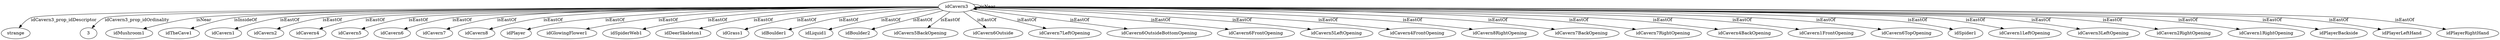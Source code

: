 digraph  {
idCavern3 [node_type=entity_node];
strange [node_type=property_node];
3 [node_type=property_node];
idMushroom1 [node_type=entity_node];
idTheCave1 [node_type=entity_node];
idCavern1 [node_type=entity_node];
idCavern2 [node_type=entity_node];
idCavern4 [node_type=entity_node];
idCavern5 [node_type=entity_node];
idCavern6 [node_type=entity_node];
idCavern7 [node_type=entity_node];
idCavern8 [node_type=entity_node];
idPlayer [node_type=entity_node];
idGlowingFlower1 [node_type=entity_node];
idSpiderWeb1 [node_type=entity_node];
idDeerSkeleton1 [node_type=entity_node];
idGrass1 [node_type=entity_node];
idBoulder1 [node_type=entity_node];
idLiquid1 [node_type=entity_node];
idBoulder2 [node_type=entity_node];
idCavern5BackOpening [node_type=entity_node];
idCavern6Outside [node_type=entity_node];
idCavern7LeftOpening [node_type=entity_node];
idCavern6OutsideBottomOpening [node_type=entity_node];
idCavern6FrontOpening [node_type=entity_node];
idCavern5LeftOpening [node_type=entity_node];
idCavern4FrontOpening [node_type=entity_node];
idCavern8RightOpening [node_type=entity_node];
idCavern7BackOpening [node_type=entity_node];
idCavern7RightOpening [node_type=entity_node];
idCavern4BackOpening [node_type=entity_node];
idCavern1FrontOpening [node_type=entity_node];
idCavern6TopOpening [node_type=entity_node];
idSpider1 [node_type=entity_node];
idCavern1LeftOpening [node_type=entity_node];
idCavern3LeftOpening [node_type=entity_node];
idCavern2RightOpening [node_type=entity_node];
idCavern1RightOpening [node_type=entity_node];
idPlayerBackside [node_type=entity_node];
idPlayerLeftHand [node_type=entity_node];
idPlayerRightHand [node_type=entity_node];
idCavern3 -> strange  [edge_type=property, label=idCavern3_prop_idDescriptor];
idCavern3 -> 3  [edge_type=property, label=idCavern3_prop_idOrdinality];
idCavern3 -> idMushroom1  [edge_type=relationship, label=isNear];
idCavern3 -> idTheCave1  [edge_type=relationship, label=isInsideOf];
idCavern3 -> idCavern1  [edge_type=relationship, label=isEastOf];
idCavern3 -> idCavern2  [edge_type=relationship, label=isEastOf];
idCavern3 -> idCavern3  [edge_type=relationship, label=isNear];
idCavern3 -> idCavern4  [edge_type=relationship, label=isEastOf];
idCavern3 -> idCavern5  [edge_type=relationship, label=isEastOf];
idCavern3 -> idCavern6  [edge_type=relationship, label=isEastOf];
idCavern3 -> idCavern7  [edge_type=relationship, label=isEastOf];
idCavern3 -> idCavern8  [edge_type=relationship, label=isEastOf];
idCavern3 -> idPlayer  [edge_type=relationship, label=isEastOf];
idCavern3 -> idGlowingFlower1  [edge_type=relationship, label=isEastOf];
idCavern3 -> idSpiderWeb1  [edge_type=relationship, label=isEastOf];
idCavern3 -> idDeerSkeleton1  [edge_type=relationship, label=isEastOf];
idCavern3 -> idGrass1  [edge_type=relationship, label=isEastOf];
idCavern3 -> idBoulder1  [edge_type=relationship, label=isEastOf];
idCavern3 -> idLiquid1  [edge_type=relationship, label=isEastOf];
idCavern3 -> idBoulder2  [edge_type=relationship, label=isEastOf];
idCavern3 -> idCavern5BackOpening  [edge_type=relationship, label=isEastOf];
idCavern3 -> idCavern6Outside  [edge_type=relationship, label=isEastOf];
idCavern3 -> idCavern7LeftOpening  [edge_type=relationship, label=isEastOf];
idCavern3 -> idCavern6OutsideBottomOpening  [edge_type=relationship, label=isEastOf];
idCavern3 -> idCavern6FrontOpening  [edge_type=relationship, label=isEastOf];
idCavern3 -> idCavern5LeftOpening  [edge_type=relationship, label=isEastOf];
idCavern3 -> idCavern4FrontOpening  [edge_type=relationship, label=isEastOf];
idCavern3 -> idCavern8RightOpening  [edge_type=relationship, label=isEastOf];
idCavern3 -> idCavern7BackOpening  [edge_type=relationship, label=isEastOf];
idCavern3 -> idCavern7RightOpening  [edge_type=relationship, label=isEastOf];
idCavern3 -> idCavern4BackOpening  [edge_type=relationship, label=isEastOf];
idCavern3 -> idCavern1FrontOpening  [edge_type=relationship, label=isEastOf];
idCavern3 -> idCavern6TopOpening  [edge_type=relationship, label=isEastOf];
idCavern3 -> idSpider1  [edge_type=relationship, label=isEastOf];
idCavern3 -> idCavern1LeftOpening  [edge_type=relationship, label=isEastOf];
idCavern3 -> idCavern3LeftOpening  [edge_type=relationship, label=isEastOf];
idCavern3 -> idCavern2RightOpening  [edge_type=relationship, label=isEastOf];
idCavern3 -> idCavern1RightOpening  [edge_type=relationship, label=isEastOf];
idCavern3 -> idPlayerBackside  [edge_type=relationship, label=isEastOf];
idCavern3 -> idPlayerLeftHand  [edge_type=relationship, label=isEastOf];
idCavern3 -> idPlayerRightHand  [edge_type=relationship, label=isEastOf];
}
